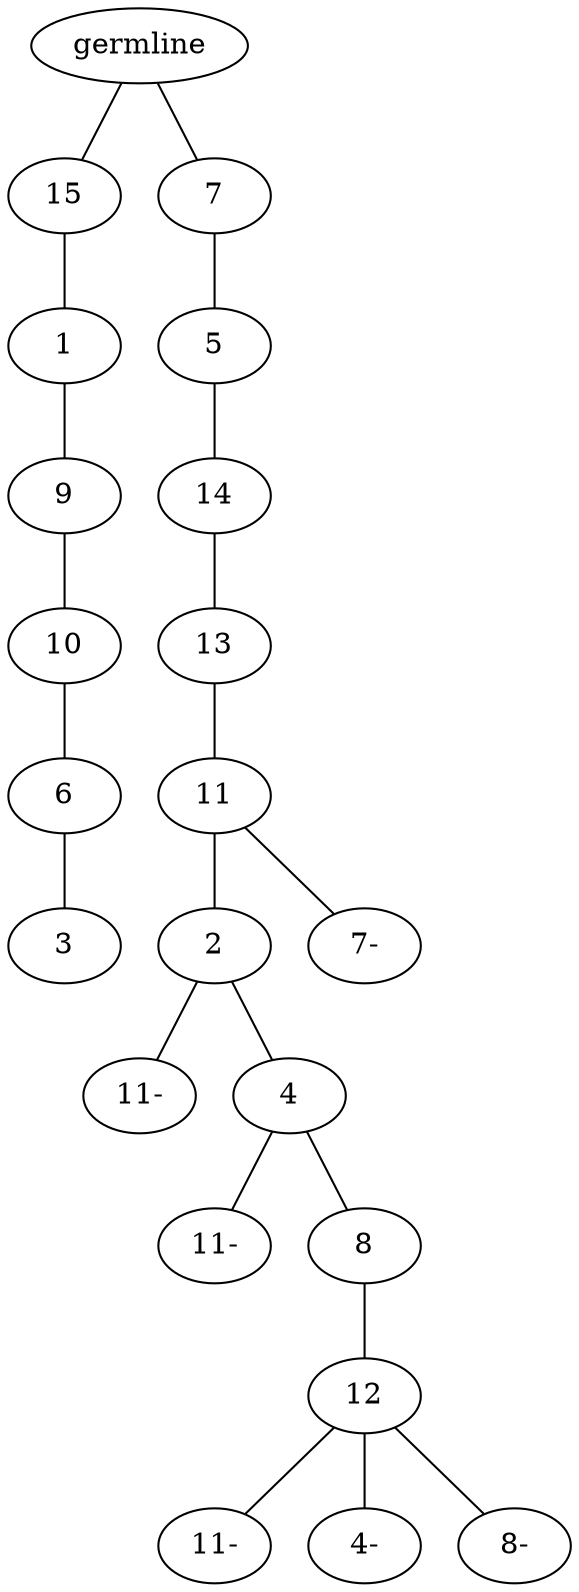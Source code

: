 graph tree {
    "140111100499520" [label="germline"];
    "140111095479648" [label="15"];
    "140111095478928" [label="1"];
    "140111095635680" [label="9"];
    "140111095631936" [label="10"];
    "140111095631984" [label="6"];
    "140111095634768" [label="3"];
    "140111095478592" [label="7"];
    "140111095632128" [label="5"];
    "140111095635104" [label="14"];
    "140111095635152" [label="13"];
    "140111095634432" [label="11"];
    "140111095632224" [label="2"];
    "140111095632416" [label="11-"];
    "140111095635056" [label="4"];
    "140111102543184" [label="11-"];
    "140111102542800" [label="8"];
    "140111095633424" [label="12"];
    "140111095632080" [label="11-"];
    "140111095632848" [label="4-"];
    "140111095632752" [label="8-"];
    "140111095634576" [label="7-"];
    "140111100499520" -- "140111095479648";
    "140111100499520" -- "140111095478592";
    "140111095479648" -- "140111095478928";
    "140111095478928" -- "140111095635680";
    "140111095635680" -- "140111095631936";
    "140111095631936" -- "140111095631984";
    "140111095631984" -- "140111095634768";
    "140111095478592" -- "140111095632128";
    "140111095632128" -- "140111095635104";
    "140111095635104" -- "140111095635152";
    "140111095635152" -- "140111095634432";
    "140111095634432" -- "140111095632224";
    "140111095634432" -- "140111095634576";
    "140111095632224" -- "140111095632416";
    "140111095632224" -- "140111095635056";
    "140111095635056" -- "140111102543184";
    "140111095635056" -- "140111102542800";
    "140111102542800" -- "140111095633424";
    "140111095633424" -- "140111095632080";
    "140111095633424" -- "140111095632848";
    "140111095633424" -- "140111095632752";
}
